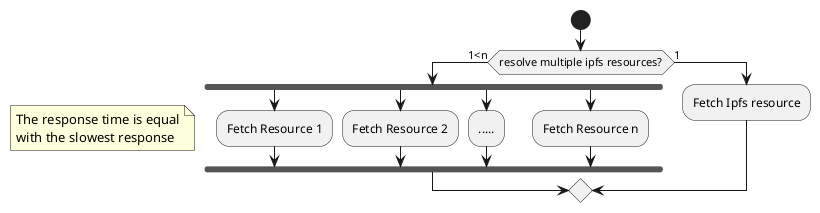 @startuml

start

if (resolve multiple ipfs resources?) then (1<n)
  fork
    :Fetch Resource 1;
  fork again
    :Fetch Resource 2;
  fork again
    :.....;
  fork again
    :Fetch Resource n;
  end fork
  note left
    The response time is equal
    with the slowest response
  end note
else (1)
  :Fetch Ipfs resource;
endif

@enduml

